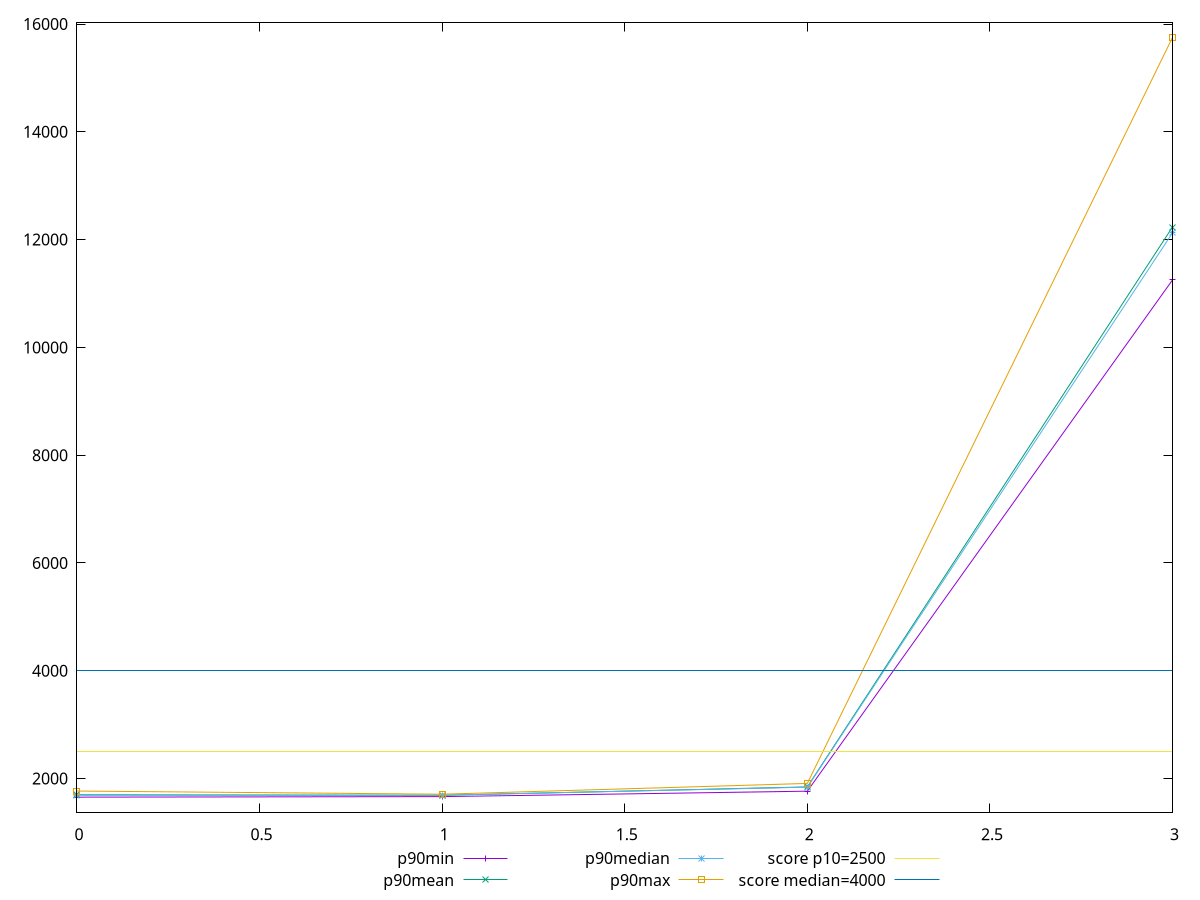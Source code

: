 reset

$p90Min <<EOF
0 1655.6609999999998
1 1665.6399000000001
2 1766.4515999999999
3 11251.431
EOF

$p90Mean <<EOF
0 1699.544962765957
1 1690.3804595744682
2 1845.619917204301
3 12233.285117021278
EOF

$p90Median <<EOF
0 1691.625
1 1691.6541000000002
2 1840.9733999999999
3 12125.39975
EOF

$p90Max <<EOF
0 1768.856
1 1710.1023
2 1910.5154000000002
3 15749.8895
EOF

set key outside below
set xrange [0:3]
set yrange [1373.77643:16031.77407]
set trange [1373.77643:16031.77407]
set terminal svg size 640, 560 enhanced background rgb 'white'
set output "reports/report_00030_2021-02-24T20-42-31.540Z/largest-contentful-paint/progression/value.svg"

plot $p90Min title "p90min" with linespoints, \
     $p90Mean title "p90mean" with linespoints, \
     $p90Median title "p90median" with linespoints, \
     $p90Max title "p90max" with linespoints, \
     2500 title "score p10=2500", \
     4000 title "score median=4000"

reset
